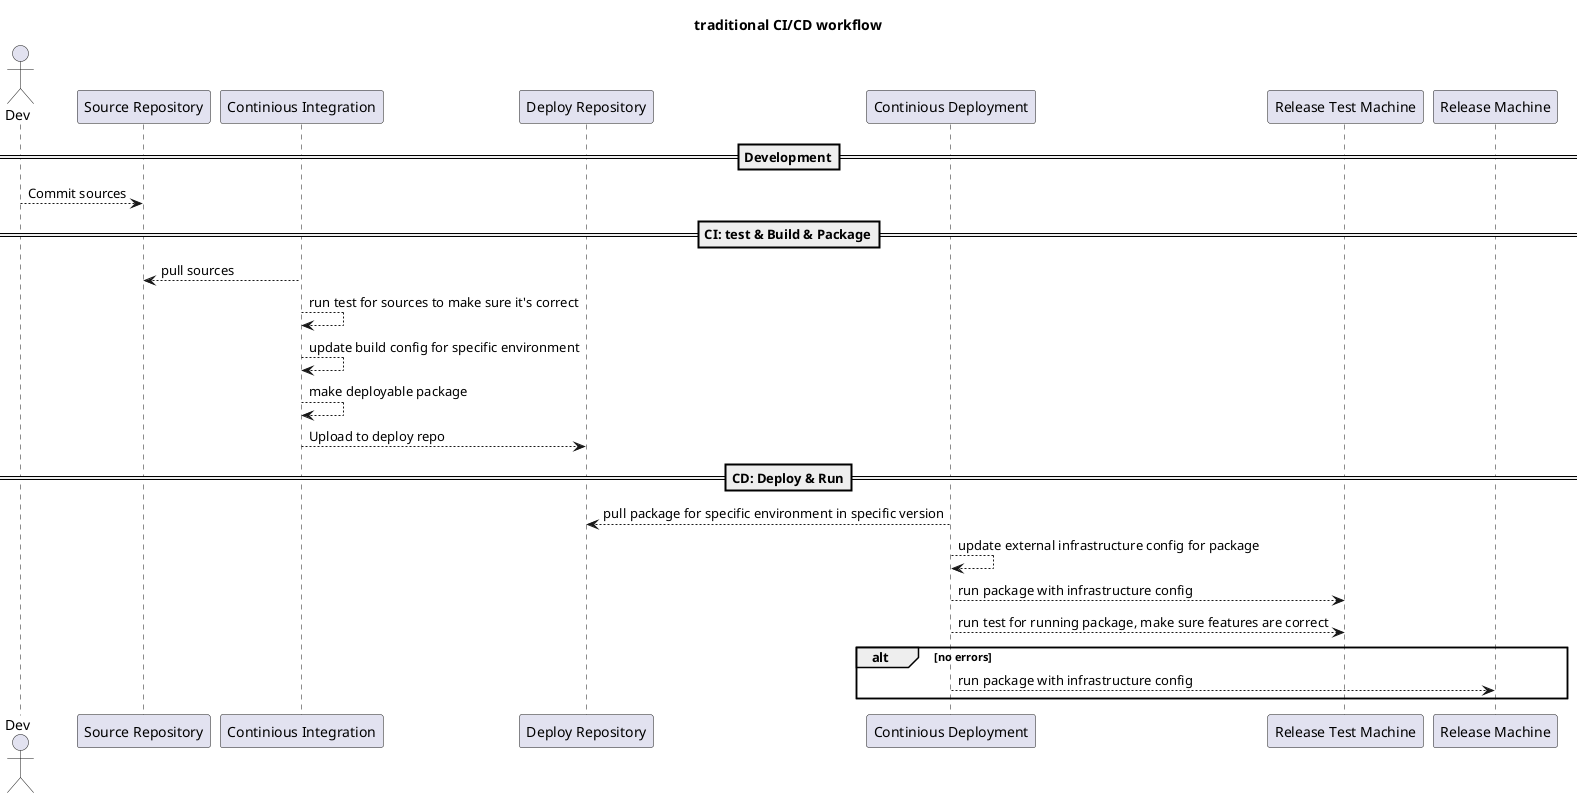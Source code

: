 @startuml
title traditional CI/CD workflow
actor Dev
participant "Source Repository" as SrcRepo
participant "Continious Integration" as CI
participant "Deploy Repository" as DeployRepo
participant "Continious Deployment" as CD
participant "Release Test Machine" as RTM
participant "Release Machine" as RM

==Development==
Dev --> SrcRepo: Commit sources

==CI: test & Build & Package==
CI --> SrcRepo: pull sources
CI --> CI: run test for sources to make sure it's correct
CI --> CI: update build config for specific environment
CI --> CI: make deployable package
CI --> DeployRepo: Upload to deploy repo

==CD: Deploy & Run==
CD --> DeployRepo: pull package for specific environment in specific version
CD --> CD: update external infrastructure config for package
CD --> RTM: run package with infrastructure config
CD --> RTM: run test for running package, make sure features are correct
alt no errors
CD --> RM: run package with infrastructure config
end

@enduml